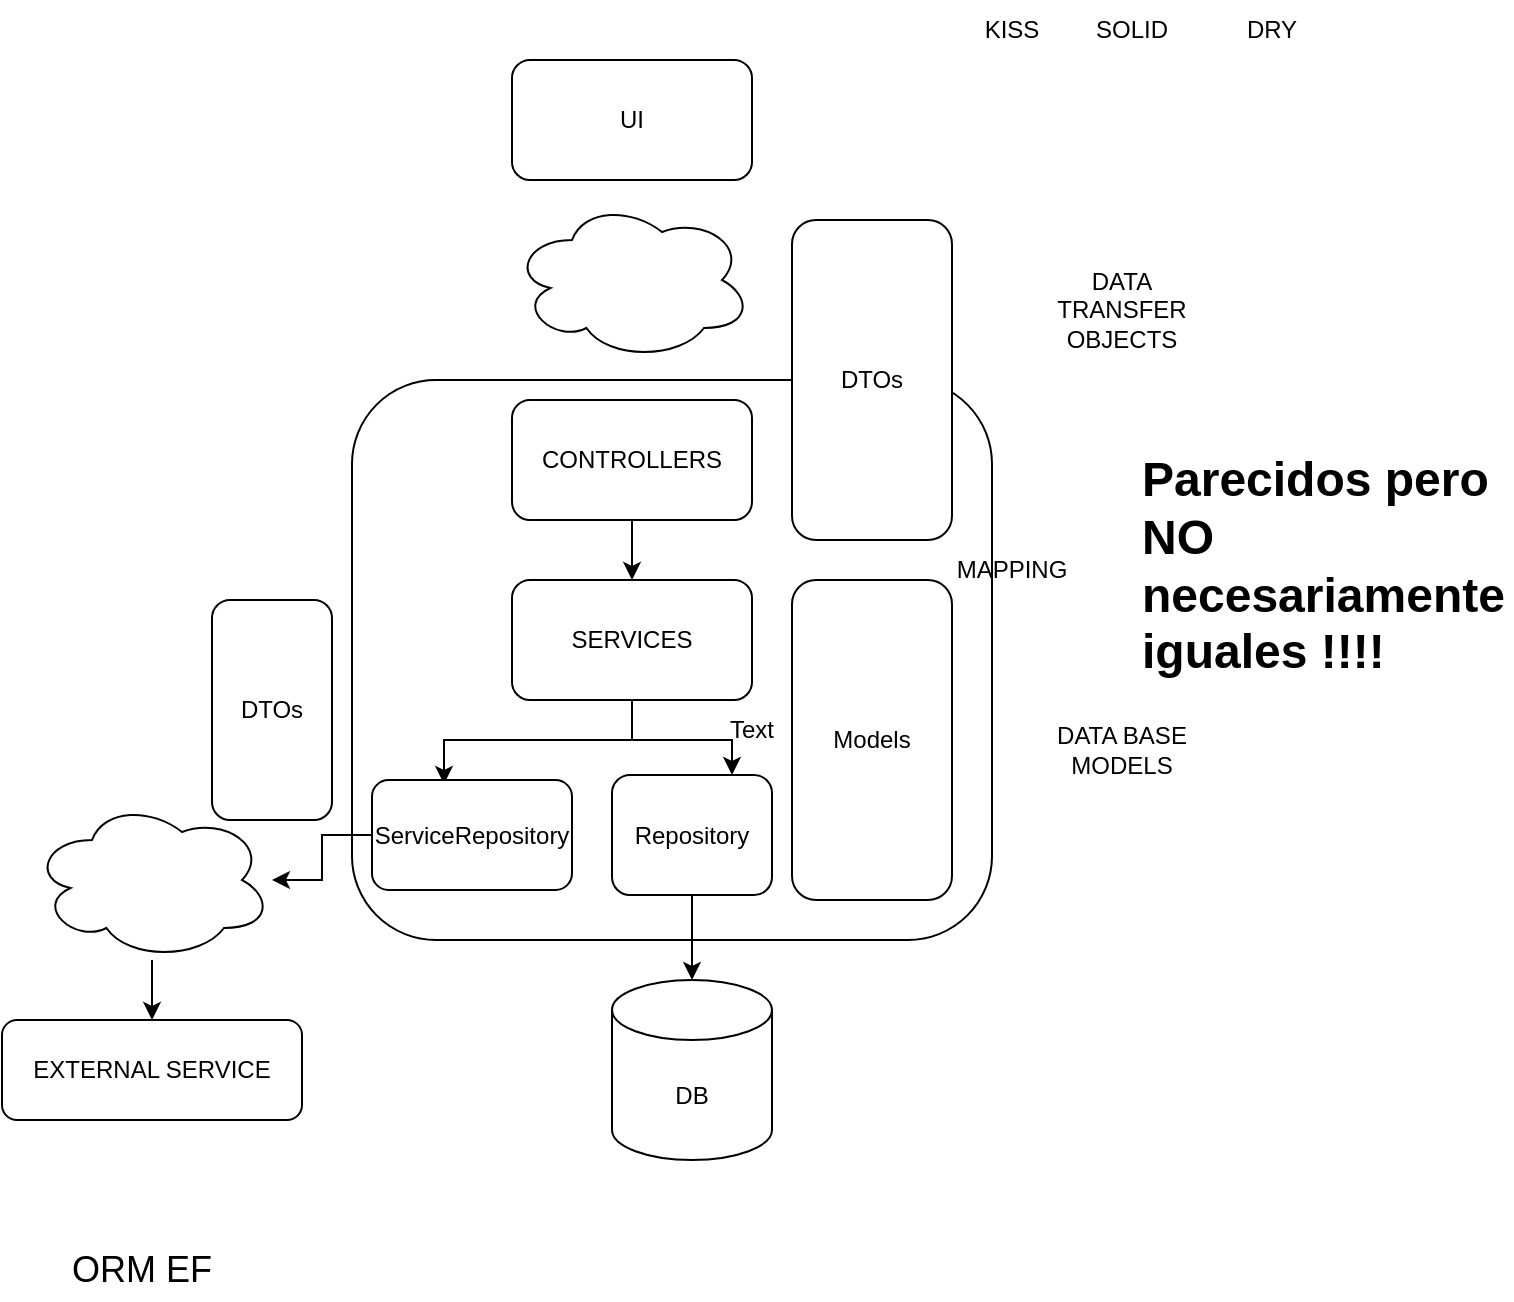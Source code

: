 <mxfile version="21.6.5" type="device">
  <diagram name="Página-1" id="4y5Si1JphWebjxwjqiaC">
    <mxGraphModel dx="880" dy="532" grid="1" gridSize="10" guides="1" tooltips="1" connect="1" arrows="1" fold="1" page="1" pageScale="1" pageWidth="827" pageHeight="1169" math="0" shadow="0">
      <root>
        <mxCell id="0" />
        <mxCell id="1" parent="0" />
        <mxCell id="nddGwjA_5S4Y3ID1ton0-10" value="" style="rounded=1;whiteSpace=wrap;html=1;" vertex="1" parent="1">
          <mxGeometry x="220" y="260" width="320" height="280" as="geometry" />
        </mxCell>
        <mxCell id="nddGwjA_5S4Y3ID1ton0-1" value="UI" style="rounded=1;whiteSpace=wrap;html=1;" vertex="1" parent="1">
          <mxGeometry x="300" y="100" width="120" height="60" as="geometry" />
        </mxCell>
        <mxCell id="nddGwjA_5S4Y3ID1ton0-2" value="" style="ellipse;shape=cloud;whiteSpace=wrap;html=1;" vertex="1" parent="1">
          <mxGeometry x="300" y="170" width="120" height="80" as="geometry" />
        </mxCell>
        <mxCell id="nddGwjA_5S4Y3ID1ton0-31" style="edgeStyle=orthogonalEdgeStyle;rounded=0;orthogonalLoop=1;jettySize=auto;html=1;" edge="1" parent="1" source="nddGwjA_5S4Y3ID1ton0-3" target="nddGwjA_5S4Y3ID1ton0-4">
          <mxGeometry relative="1" as="geometry" />
        </mxCell>
        <mxCell id="nddGwjA_5S4Y3ID1ton0-3" value="CONTROLLERS" style="rounded=1;whiteSpace=wrap;html=1;" vertex="1" parent="1">
          <mxGeometry x="300" y="270" width="120" height="60" as="geometry" />
        </mxCell>
        <mxCell id="nddGwjA_5S4Y3ID1ton0-21" style="edgeStyle=orthogonalEdgeStyle;rounded=0;orthogonalLoop=1;jettySize=auto;html=1;entryX=0.36;entryY=0.036;entryDx=0;entryDy=0;entryPerimeter=0;" edge="1" parent="1" source="nddGwjA_5S4Y3ID1ton0-4" target="nddGwjA_5S4Y3ID1ton0-20">
          <mxGeometry relative="1" as="geometry" />
        </mxCell>
        <mxCell id="nddGwjA_5S4Y3ID1ton0-22" style="edgeStyle=orthogonalEdgeStyle;rounded=0;orthogonalLoop=1;jettySize=auto;html=1;entryX=0.75;entryY=0;entryDx=0;entryDy=0;" edge="1" parent="1" source="nddGwjA_5S4Y3ID1ton0-4" target="nddGwjA_5S4Y3ID1ton0-16">
          <mxGeometry relative="1" as="geometry" />
        </mxCell>
        <mxCell id="nddGwjA_5S4Y3ID1ton0-4" value="SERVICES" style="rounded=1;whiteSpace=wrap;html=1;" vertex="1" parent="1">
          <mxGeometry x="300" y="360" width="120" height="60" as="geometry" />
        </mxCell>
        <mxCell id="nddGwjA_5S4Y3ID1ton0-6" value="SOLID" style="text;html=1;strokeColor=none;fillColor=none;align=center;verticalAlign=middle;whiteSpace=wrap;rounded=0;" vertex="1" parent="1">
          <mxGeometry x="580" y="70" width="60" height="30" as="geometry" />
        </mxCell>
        <mxCell id="nddGwjA_5S4Y3ID1ton0-7" value="KISS" style="text;html=1;strokeColor=none;fillColor=none;align=center;verticalAlign=middle;whiteSpace=wrap;rounded=0;" vertex="1" parent="1">
          <mxGeometry x="520" y="70" width="60" height="30" as="geometry" />
        </mxCell>
        <mxCell id="nddGwjA_5S4Y3ID1ton0-8" value="DRY" style="text;html=1;strokeColor=none;fillColor=none;align=center;verticalAlign=middle;whiteSpace=wrap;rounded=0;" vertex="1" parent="1">
          <mxGeometry x="650" y="70" width="60" height="30" as="geometry" />
        </mxCell>
        <mxCell id="nddGwjA_5S4Y3ID1ton0-9" value="DTOs" style="rounded=1;whiteSpace=wrap;html=1;" vertex="1" parent="1">
          <mxGeometry x="440" y="180" width="80" height="160" as="geometry" />
        </mxCell>
        <mxCell id="nddGwjA_5S4Y3ID1ton0-11" value="DB" style="shape=cylinder3;whiteSpace=wrap;html=1;boundedLbl=1;backgroundOutline=1;size=15;" vertex="1" parent="1">
          <mxGeometry x="350" y="560" width="80" height="90" as="geometry" />
        </mxCell>
        <mxCell id="nddGwjA_5S4Y3ID1ton0-12" value="Models" style="rounded=1;whiteSpace=wrap;html=1;" vertex="1" parent="1">
          <mxGeometry x="440" y="360" width="80" height="160" as="geometry" />
        </mxCell>
        <mxCell id="nddGwjA_5S4Y3ID1ton0-13" value="&lt;h1&gt;Parecidos pero NO necesariamente iguales !!!!&lt;/h1&gt;" style="text;html=1;strokeColor=none;fillColor=none;spacing=5;spacingTop=-20;whiteSpace=wrap;overflow=hidden;rounded=0;" vertex="1" parent="1">
          <mxGeometry x="610" y="290" width="190" height="120" as="geometry" />
        </mxCell>
        <mxCell id="nddGwjA_5S4Y3ID1ton0-14" value="DATA TRANSFER OBJECTS" style="text;html=1;strokeColor=none;fillColor=none;align=center;verticalAlign=middle;whiteSpace=wrap;rounded=0;" vertex="1" parent="1">
          <mxGeometry x="560" y="210" width="90" height="30" as="geometry" />
        </mxCell>
        <mxCell id="nddGwjA_5S4Y3ID1ton0-15" value="DATA BASE MODELS" style="text;html=1;strokeColor=none;fillColor=none;align=center;verticalAlign=middle;whiteSpace=wrap;rounded=0;" vertex="1" parent="1">
          <mxGeometry x="560" y="430" width="90" height="30" as="geometry" />
        </mxCell>
        <mxCell id="nddGwjA_5S4Y3ID1ton0-19" style="edgeStyle=orthogonalEdgeStyle;rounded=0;orthogonalLoop=1;jettySize=auto;html=1;" edge="1" parent="1" source="nddGwjA_5S4Y3ID1ton0-16" target="nddGwjA_5S4Y3ID1ton0-11">
          <mxGeometry relative="1" as="geometry" />
        </mxCell>
        <mxCell id="nddGwjA_5S4Y3ID1ton0-16" value="Repository" style="rounded=1;whiteSpace=wrap;html=1;" vertex="1" parent="1">
          <mxGeometry x="350" y="457.5" width="80" height="60" as="geometry" />
        </mxCell>
        <mxCell id="nddGwjA_5S4Y3ID1ton0-27" value="" style="edgeStyle=orthogonalEdgeStyle;rounded=0;orthogonalLoop=1;jettySize=auto;html=1;" edge="1" parent="1" source="nddGwjA_5S4Y3ID1ton0-17" target="nddGwjA_5S4Y3ID1ton0-18">
          <mxGeometry relative="1" as="geometry" />
        </mxCell>
        <mxCell id="nddGwjA_5S4Y3ID1ton0-17" value="" style="ellipse;shape=cloud;whiteSpace=wrap;html=1;" vertex="1" parent="1">
          <mxGeometry x="60" y="470" width="120" height="80" as="geometry" />
        </mxCell>
        <mxCell id="nddGwjA_5S4Y3ID1ton0-18" value="EXTERNAL SERVICE" style="rounded=1;whiteSpace=wrap;html=1;" vertex="1" parent="1">
          <mxGeometry x="45" y="580" width="150" height="50" as="geometry" />
        </mxCell>
        <mxCell id="nddGwjA_5S4Y3ID1ton0-23" style="edgeStyle=orthogonalEdgeStyle;rounded=0;orthogonalLoop=1;jettySize=auto;html=1;" edge="1" parent="1" source="nddGwjA_5S4Y3ID1ton0-20" target="nddGwjA_5S4Y3ID1ton0-17">
          <mxGeometry relative="1" as="geometry" />
        </mxCell>
        <mxCell id="nddGwjA_5S4Y3ID1ton0-20" value="ServiceRepository" style="rounded=1;whiteSpace=wrap;html=1;" vertex="1" parent="1">
          <mxGeometry x="230" y="460" width="100" height="55" as="geometry" />
        </mxCell>
        <mxCell id="nddGwjA_5S4Y3ID1ton0-28" value="DTOs" style="rounded=1;whiteSpace=wrap;html=1;" vertex="1" parent="1">
          <mxGeometry x="150" y="370" width="60" height="110" as="geometry" />
        </mxCell>
        <mxCell id="nddGwjA_5S4Y3ID1ton0-29" value="Text" style="text;html=1;strokeColor=none;fillColor=none;align=center;verticalAlign=middle;whiteSpace=wrap;rounded=0;" vertex="1" parent="1">
          <mxGeometry x="390" y="420" width="60" height="30" as="geometry" />
        </mxCell>
        <mxCell id="nddGwjA_5S4Y3ID1ton0-30" value="MAPPING" style="text;html=1;strokeColor=none;fillColor=none;align=center;verticalAlign=middle;whiteSpace=wrap;rounded=0;" vertex="1" parent="1">
          <mxGeometry x="520" y="340" width="60" height="30" as="geometry" />
        </mxCell>
        <mxCell id="nddGwjA_5S4Y3ID1ton0-32" value="&lt;font style=&quot;font-size: 18px;&quot;&gt;ORM EF&lt;/font&gt;" style="text;html=1;strokeColor=none;fillColor=none;align=center;verticalAlign=middle;whiteSpace=wrap;rounded=0;" vertex="1" parent="1">
          <mxGeometry x="60" y="690" width="110" height="30" as="geometry" />
        </mxCell>
      </root>
    </mxGraphModel>
  </diagram>
</mxfile>
